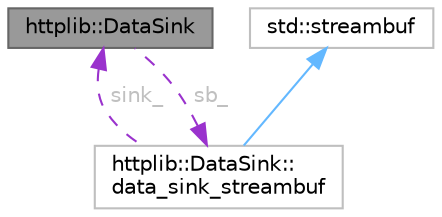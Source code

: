 digraph "httplib::DataSink"
{
 // LATEX_PDF_SIZE
  bgcolor="transparent";
  edge [fontname=Helvetica,fontsize=10,labelfontname=Helvetica,labelfontsize=10];
  node [fontname=Helvetica,fontsize=10,shape=box,height=0.2,width=0.4];
  Node1 [id="Node000001",label="httplib::DataSink",height=0.2,width=0.4,color="gray40", fillcolor="grey60", style="filled", fontcolor="black",tooltip=" "];
  Node2 -> Node1 [id="edge1_Node000001_Node000002",dir="back",color="darkorchid3",style="dashed",tooltip=" ",label=" sb_",fontcolor="grey" ];
  Node2 [id="Node000002",label="httplib::DataSink::\ldata_sink_streambuf",height=0.2,width=0.4,color="grey75", fillcolor="white", style="filled",URL="$classhttplib_1_1DataSink_1_1data__sink__streambuf.html",tooltip=" "];
  Node3 -> Node2 [id="edge2_Node000002_Node000003",dir="back",color="steelblue1",style="solid",tooltip=" "];
  Node3 [id="Node000003",label="std::streambuf",height=0.2,width=0.4,color="grey75", fillcolor="white", style="filled",tooltip=" "];
  Node1 -> Node2 [id="edge3_Node000002_Node000001",dir="back",color="darkorchid3",style="dashed",tooltip=" ",label=" sink_",fontcolor="grey" ];
}
